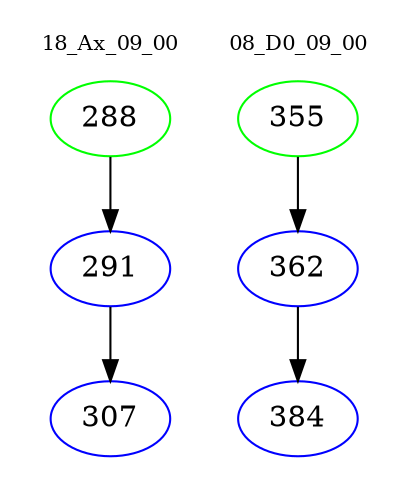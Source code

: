 digraph{
subgraph cluster_0 {
color = white
label = "18_Ax_09_00";
fontsize=10;
T0_288 [label="288", color="green"]
T0_288 -> T0_291 [color="black"]
T0_291 [label="291", color="blue"]
T0_291 -> T0_307 [color="black"]
T0_307 [label="307", color="blue"]
}
subgraph cluster_1 {
color = white
label = "08_D0_09_00";
fontsize=10;
T1_355 [label="355", color="green"]
T1_355 -> T1_362 [color="black"]
T1_362 [label="362", color="blue"]
T1_362 -> T1_384 [color="black"]
T1_384 [label="384", color="blue"]
}
}
